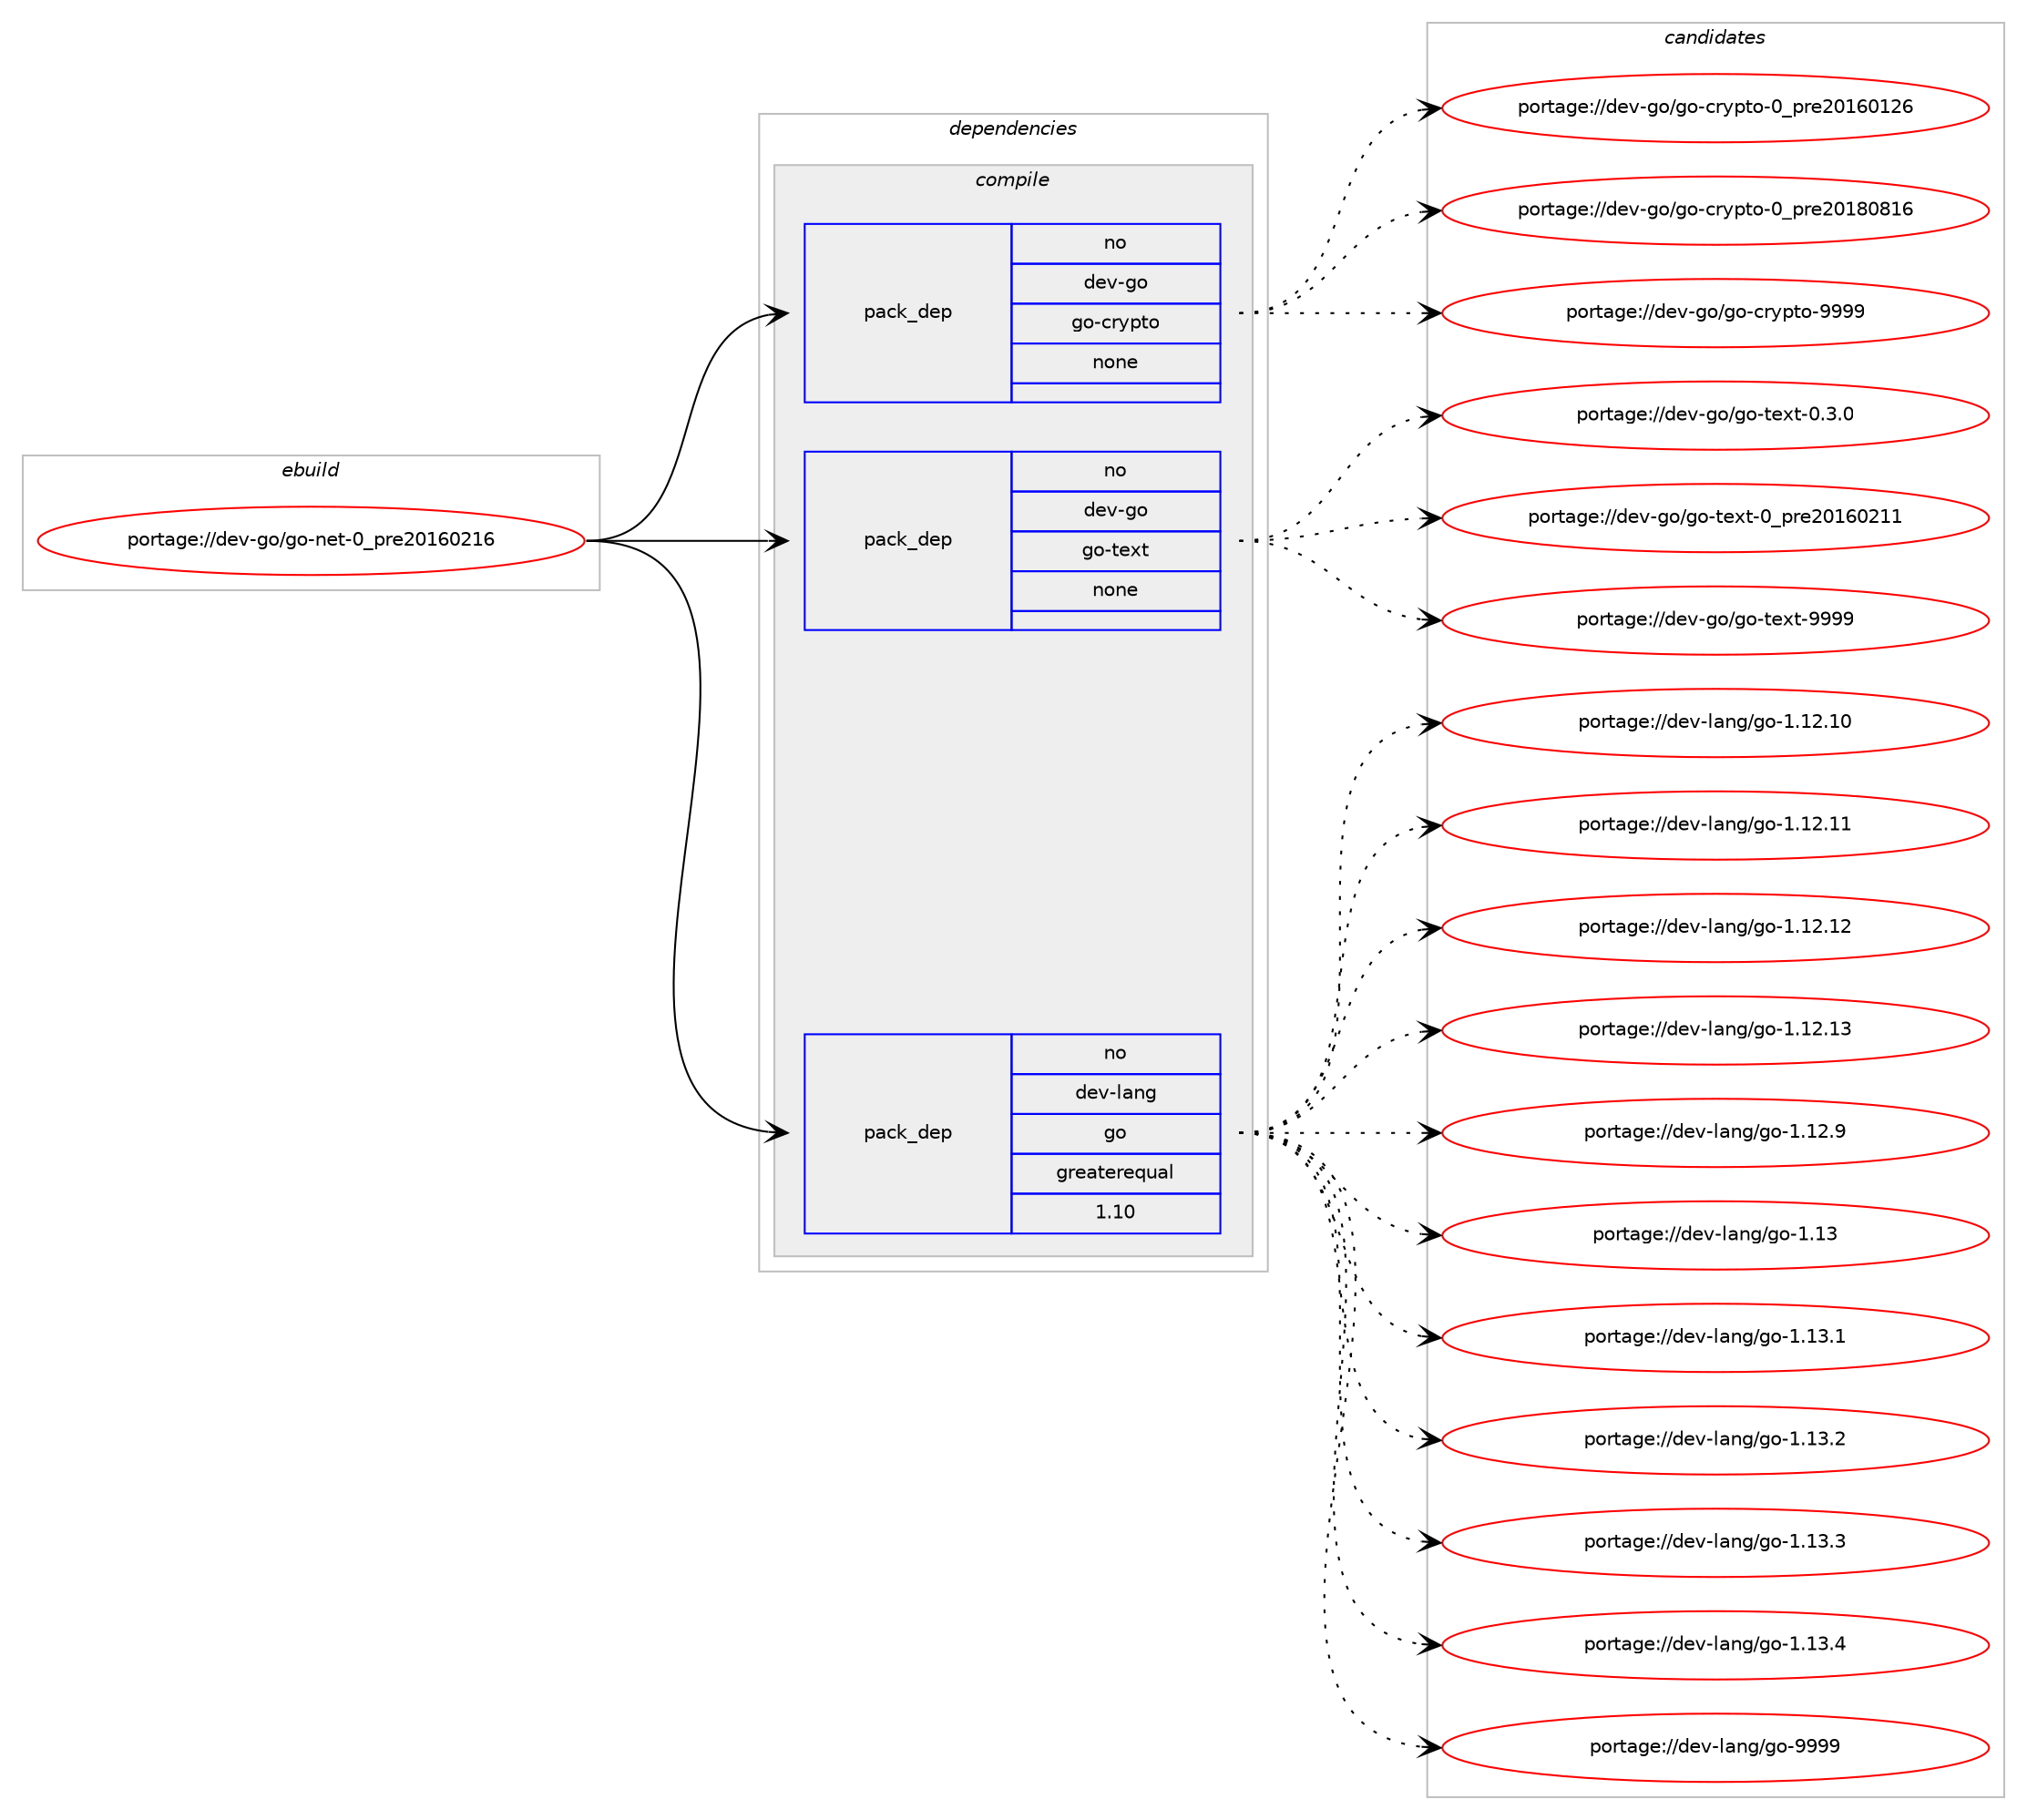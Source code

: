 digraph prolog {

# *************
# Graph options
# *************

newrank=true;
concentrate=true;
compound=true;
graph [rankdir=LR,fontname=Helvetica,fontsize=10,ranksep=1.5];#, ranksep=2.5, nodesep=0.2];
edge  [arrowhead=vee];
node  [fontname=Helvetica,fontsize=10];

# **********
# The ebuild
# **********

subgraph cluster_leftcol {
color=gray;
rank=same;
label=<<i>ebuild</i>>;
id [label="portage://dev-go/go-net-0_pre20160216", color=red, width=4, href="../dev-go/go-net-0_pre20160216.svg"];
}

# ****************
# The dependencies
# ****************

subgraph cluster_midcol {
color=gray;
label=<<i>dependencies</i>>;
subgraph cluster_compile {
fillcolor="#eeeeee";
style=filled;
label=<<i>compile</i>>;
subgraph pack45463 {
dependency60849 [label=<<TABLE BORDER="0" CELLBORDER="1" CELLSPACING="0" CELLPADDING="4" WIDTH="220"><TR><TD ROWSPAN="6" CELLPADDING="30">pack_dep</TD></TR><TR><TD WIDTH="110">no</TD></TR><TR><TD>dev-go</TD></TR><TR><TD>go-crypto</TD></TR><TR><TD>none</TD></TR><TR><TD></TD></TR></TABLE>>, shape=none, color=blue];
}
id:e -> dependency60849:w [weight=20,style="solid",arrowhead="vee"];
subgraph pack45464 {
dependency60850 [label=<<TABLE BORDER="0" CELLBORDER="1" CELLSPACING="0" CELLPADDING="4" WIDTH="220"><TR><TD ROWSPAN="6" CELLPADDING="30">pack_dep</TD></TR><TR><TD WIDTH="110">no</TD></TR><TR><TD>dev-go</TD></TR><TR><TD>go-text</TD></TR><TR><TD>none</TD></TR><TR><TD></TD></TR></TABLE>>, shape=none, color=blue];
}
id:e -> dependency60850:w [weight=20,style="solid",arrowhead="vee"];
subgraph pack45465 {
dependency60851 [label=<<TABLE BORDER="0" CELLBORDER="1" CELLSPACING="0" CELLPADDING="4" WIDTH="220"><TR><TD ROWSPAN="6" CELLPADDING="30">pack_dep</TD></TR><TR><TD WIDTH="110">no</TD></TR><TR><TD>dev-lang</TD></TR><TR><TD>go</TD></TR><TR><TD>greaterequal</TD></TR><TR><TD>1.10</TD></TR></TABLE>>, shape=none, color=blue];
}
id:e -> dependency60851:w [weight=20,style="solid",arrowhead="vee"];
}
subgraph cluster_compileandrun {
fillcolor="#eeeeee";
style=filled;
label=<<i>compile and run</i>>;
}
subgraph cluster_run {
fillcolor="#eeeeee";
style=filled;
label=<<i>run</i>>;
}
}

# **************
# The candidates
# **************

subgraph cluster_choices {
rank=same;
color=gray;
label=<<i>candidates</i>>;

subgraph choice45463 {
color=black;
nodesep=1;
choiceportage100101118451031114710311145991141211121161114548951121141015048495448495054 [label="portage://dev-go/go-crypto-0_pre20160126", color=red, width=4,href="../dev-go/go-crypto-0_pre20160126.svg"];
choiceportage100101118451031114710311145991141211121161114548951121141015048495648564954 [label="portage://dev-go/go-crypto-0_pre20180816", color=red, width=4,href="../dev-go/go-crypto-0_pre20180816.svg"];
choiceportage100101118451031114710311145991141211121161114557575757 [label="portage://dev-go/go-crypto-9999", color=red, width=4,href="../dev-go/go-crypto-9999.svg"];
dependency60849:e -> choiceportage100101118451031114710311145991141211121161114548951121141015048495448495054:w [style=dotted,weight="100"];
dependency60849:e -> choiceportage100101118451031114710311145991141211121161114548951121141015048495648564954:w [style=dotted,weight="100"];
dependency60849:e -> choiceportage100101118451031114710311145991141211121161114557575757:w [style=dotted,weight="100"];
}
subgraph choice45464 {
color=black;
nodesep=1;
choiceportage100101118451031114710311145116101120116454846514648 [label="portage://dev-go/go-text-0.3.0", color=red, width=4,href="../dev-go/go-text-0.3.0.svg"];
choiceportage1001011184510311147103111451161011201164548951121141015048495448504949 [label="portage://dev-go/go-text-0_pre20160211", color=red, width=4,href="../dev-go/go-text-0_pre20160211.svg"];
choiceportage1001011184510311147103111451161011201164557575757 [label="portage://dev-go/go-text-9999", color=red, width=4,href="../dev-go/go-text-9999.svg"];
dependency60850:e -> choiceportage100101118451031114710311145116101120116454846514648:w [style=dotted,weight="100"];
dependency60850:e -> choiceportage1001011184510311147103111451161011201164548951121141015048495448504949:w [style=dotted,weight="100"];
dependency60850:e -> choiceportage1001011184510311147103111451161011201164557575757:w [style=dotted,weight="100"];
}
subgraph choice45465 {
color=black;
nodesep=1;
choiceportage1001011184510897110103471031114549464950464948 [label="portage://dev-lang/go-1.12.10", color=red, width=4,href="../dev-lang/go-1.12.10.svg"];
choiceportage1001011184510897110103471031114549464950464949 [label="portage://dev-lang/go-1.12.11", color=red, width=4,href="../dev-lang/go-1.12.11.svg"];
choiceportage1001011184510897110103471031114549464950464950 [label="portage://dev-lang/go-1.12.12", color=red, width=4,href="../dev-lang/go-1.12.12.svg"];
choiceportage1001011184510897110103471031114549464950464951 [label="portage://dev-lang/go-1.12.13", color=red, width=4,href="../dev-lang/go-1.12.13.svg"];
choiceportage10010111845108971101034710311145494649504657 [label="portage://dev-lang/go-1.12.9", color=red, width=4,href="../dev-lang/go-1.12.9.svg"];
choiceportage1001011184510897110103471031114549464951 [label="portage://dev-lang/go-1.13", color=red, width=4,href="../dev-lang/go-1.13.svg"];
choiceportage10010111845108971101034710311145494649514649 [label="portage://dev-lang/go-1.13.1", color=red, width=4,href="../dev-lang/go-1.13.1.svg"];
choiceportage10010111845108971101034710311145494649514650 [label="portage://dev-lang/go-1.13.2", color=red, width=4,href="../dev-lang/go-1.13.2.svg"];
choiceportage10010111845108971101034710311145494649514651 [label="portage://dev-lang/go-1.13.3", color=red, width=4,href="../dev-lang/go-1.13.3.svg"];
choiceportage10010111845108971101034710311145494649514652 [label="portage://dev-lang/go-1.13.4", color=red, width=4,href="../dev-lang/go-1.13.4.svg"];
choiceportage1001011184510897110103471031114557575757 [label="portage://dev-lang/go-9999", color=red, width=4,href="../dev-lang/go-9999.svg"];
dependency60851:e -> choiceportage1001011184510897110103471031114549464950464948:w [style=dotted,weight="100"];
dependency60851:e -> choiceportage1001011184510897110103471031114549464950464949:w [style=dotted,weight="100"];
dependency60851:e -> choiceportage1001011184510897110103471031114549464950464950:w [style=dotted,weight="100"];
dependency60851:e -> choiceportage1001011184510897110103471031114549464950464951:w [style=dotted,weight="100"];
dependency60851:e -> choiceportage10010111845108971101034710311145494649504657:w [style=dotted,weight="100"];
dependency60851:e -> choiceportage1001011184510897110103471031114549464951:w [style=dotted,weight="100"];
dependency60851:e -> choiceportage10010111845108971101034710311145494649514649:w [style=dotted,weight="100"];
dependency60851:e -> choiceportage10010111845108971101034710311145494649514650:w [style=dotted,weight="100"];
dependency60851:e -> choiceportage10010111845108971101034710311145494649514651:w [style=dotted,weight="100"];
dependency60851:e -> choiceportage10010111845108971101034710311145494649514652:w [style=dotted,weight="100"];
dependency60851:e -> choiceportage1001011184510897110103471031114557575757:w [style=dotted,weight="100"];
}
}

}
